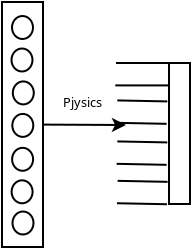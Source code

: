 <?xml version="1.0" encoding="UTF-8"?>
<dia:diagram xmlns:dia="http://www.lysator.liu.se/~alla/dia/">
  <dia:layer name="Background" visible="true" active="true">
    <dia:object type="Standard - Box" version="0" id="O0">
      <dia:attribute name="obj_pos">
        <dia:point val="5.3,2.95"/>
      </dia:attribute>
      <dia:attribute name="obj_bb">
        <dia:rectangle val="5.25,2.9;7.4,15.25"/>
      </dia:attribute>
      <dia:attribute name="elem_corner">
        <dia:point val="5.3,2.95"/>
      </dia:attribute>
      <dia:attribute name="elem_width">
        <dia:real val="2.05"/>
      </dia:attribute>
      <dia:attribute name="elem_height">
        <dia:real val="12.25"/>
      </dia:attribute>
      <dia:attribute name="show_background">
        <dia:boolean val="true"/>
      </dia:attribute>
    </dia:object>
    <dia:object type="Standard - Ellipse" version="0" id="O1">
      <dia:attribute name="obj_pos">
        <dia:point val="5.8,3.65"/>
      </dia:attribute>
      <dia:attribute name="obj_bb">
        <dia:rectangle val="5.75,3.6;6.9,4.85"/>
      </dia:attribute>
      <dia:attribute name="elem_corner">
        <dia:point val="5.8,3.65"/>
      </dia:attribute>
      <dia:attribute name="elem_width">
        <dia:real val="1.05"/>
      </dia:attribute>
      <dia:attribute name="elem_height">
        <dia:real val="1.15"/>
      </dia:attribute>
    </dia:object>
    <dia:object type="Standard - Ellipse" version="0" id="O2">
      <dia:attribute name="obj_pos">
        <dia:point val="5.775,5.275"/>
      </dia:attribute>
      <dia:attribute name="obj_bb">
        <dia:rectangle val="5.725,5.225;6.875,6.475"/>
      </dia:attribute>
      <dia:attribute name="elem_corner">
        <dia:point val="5.775,5.275"/>
      </dia:attribute>
      <dia:attribute name="elem_width">
        <dia:real val="1.05"/>
      </dia:attribute>
      <dia:attribute name="elem_height">
        <dia:real val="1.15"/>
      </dia:attribute>
    </dia:object>
    <dia:object type="Standard - Ellipse" version="0" id="O3">
      <dia:attribute name="obj_pos">
        <dia:point val="5.84,6.92"/>
      </dia:attribute>
      <dia:attribute name="obj_bb">
        <dia:rectangle val="5.79,6.87;6.94,8.12"/>
      </dia:attribute>
      <dia:attribute name="elem_corner">
        <dia:point val="5.84,6.92"/>
      </dia:attribute>
      <dia:attribute name="elem_width">
        <dia:real val="1.05"/>
      </dia:attribute>
      <dia:attribute name="elem_height">
        <dia:real val="1.15"/>
      </dia:attribute>
    </dia:object>
    <dia:object type="Standard - Ellipse" version="0" id="O4">
      <dia:attribute name="obj_pos">
        <dia:point val="5.815,8.545"/>
      </dia:attribute>
      <dia:attribute name="obj_bb">
        <dia:rectangle val="5.765,8.495;6.915,9.745"/>
      </dia:attribute>
      <dia:attribute name="elem_corner">
        <dia:point val="5.815,8.545"/>
      </dia:attribute>
      <dia:attribute name="elem_width">
        <dia:real val="1.05"/>
      </dia:attribute>
      <dia:attribute name="elem_height">
        <dia:real val="1.15"/>
      </dia:attribute>
    </dia:object>
    <dia:object type="Standard - Ellipse" version="0" id="O5">
      <dia:attribute name="obj_pos">
        <dia:point val="5.805,10.24"/>
      </dia:attribute>
      <dia:attribute name="obj_bb">
        <dia:rectangle val="5.755,10.19;6.905,11.44"/>
      </dia:attribute>
      <dia:attribute name="elem_corner">
        <dia:point val="5.805,10.24"/>
      </dia:attribute>
      <dia:attribute name="elem_width">
        <dia:real val="1.05"/>
      </dia:attribute>
      <dia:attribute name="elem_height">
        <dia:real val="1.15"/>
      </dia:attribute>
    </dia:object>
    <dia:object type="Standard - Ellipse" version="0" id="O6">
      <dia:attribute name="obj_pos">
        <dia:point val="5.78,11.865"/>
      </dia:attribute>
      <dia:attribute name="obj_bb">
        <dia:rectangle val="5.73,11.815;6.88,13.065"/>
      </dia:attribute>
      <dia:attribute name="elem_corner">
        <dia:point val="5.78,11.865"/>
      </dia:attribute>
      <dia:attribute name="elem_width">
        <dia:real val="1.05"/>
      </dia:attribute>
      <dia:attribute name="elem_height">
        <dia:real val="1.15"/>
      </dia:attribute>
    </dia:object>
    <dia:object type="Standard - Ellipse" version="0" id="O7">
      <dia:attribute name="obj_pos">
        <dia:point val="5.825,13.425"/>
      </dia:attribute>
      <dia:attribute name="obj_bb">
        <dia:rectangle val="5.775,13.375;6.925,14.625"/>
      </dia:attribute>
      <dia:attribute name="elem_corner">
        <dia:point val="5.825,13.425"/>
      </dia:attribute>
      <dia:attribute name="elem_width">
        <dia:real val="1.05"/>
      </dia:attribute>
      <dia:attribute name="elem_height">
        <dia:real val="1.15"/>
      </dia:attribute>
    </dia:object>
    <dia:object type="Standard - Box" version="0" id="O8">
      <dia:attribute name="obj_pos">
        <dia:point val="13.65,6"/>
      </dia:attribute>
      <dia:attribute name="obj_bb">
        <dia:rectangle val="13.6,5.95;14.75,13.1"/>
      </dia:attribute>
      <dia:attribute name="elem_corner">
        <dia:point val="13.65,6"/>
      </dia:attribute>
      <dia:attribute name="elem_width">
        <dia:real val="1.05"/>
      </dia:attribute>
      <dia:attribute name="elem_height">
        <dia:real val="7.05"/>
      </dia:attribute>
      <dia:attribute name="show_background">
        <dia:boolean val="true"/>
      </dia:attribute>
    </dia:object>
    <dia:object type="Standard - Line" version="0" id="O9">
      <dia:attribute name="obj_pos">
        <dia:point val="13.65,6"/>
      </dia:attribute>
      <dia:attribute name="obj_bb">
        <dia:rectangle val="10.95,5.95;13.7,6.05"/>
      </dia:attribute>
      <dia:attribute name="conn_endpoints">
        <dia:point val="13.65,6"/>
        <dia:point val="11,6"/>
      </dia:attribute>
      <dia:attribute name="numcp">
        <dia:int val="1"/>
      </dia:attribute>
      <dia:connections>
        <dia:connection handle="0" to="O8" connection="0"/>
      </dia:connections>
    </dia:object>
    <dia:object type="Standard - Line" version="0" id="O10">
      <dia:attribute name="obj_pos">
        <dia:point val="13.566,7.921"/>
      </dia:attribute>
      <dia:attribute name="obj_bb">
        <dia:rectangle val="11.015,7.82;13.617,7.972"/>
      </dia:attribute>
      <dia:attribute name="conn_endpoints">
        <dia:point val="13.566,7.921"/>
        <dia:point val="11.066,7.871"/>
      </dia:attribute>
      <dia:attribute name="numcp">
        <dia:int val="1"/>
      </dia:attribute>
    </dia:object>
    <dia:object type="Standard - Line" version="0" id="O11">
      <dia:attribute name="obj_pos">
        <dia:point val="13.582,11.942"/>
      </dia:attribute>
      <dia:attribute name="obj_bb">
        <dia:rectangle val="11.031,11.841;13.633,11.993"/>
      </dia:attribute>
      <dia:attribute name="conn_endpoints">
        <dia:point val="13.582,11.942"/>
        <dia:point val="11.082,11.892"/>
      </dia:attribute>
      <dia:attribute name="numcp">
        <dia:int val="1"/>
      </dia:attribute>
    </dia:object>
    <dia:object type="Standard - Line" version="0" id="O12">
      <dia:attribute name="obj_pos">
        <dia:point val="13.566,9.971"/>
      </dia:attribute>
      <dia:attribute name="obj_bb">
        <dia:rectangle val="11.015,9.87;13.617,10.022"/>
      </dia:attribute>
      <dia:attribute name="conn_endpoints">
        <dia:point val="13.566,9.971"/>
        <dia:point val="11.066,9.921"/>
      </dia:attribute>
      <dia:attribute name="numcp">
        <dia:int val="1"/>
      </dia:attribute>
    </dia:object>
    <dia:object type="Standard - Line" version="0" id="O13">
      <dia:attribute name="obj_pos">
        <dia:point val="13.615,7.12"/>
      </dia:attribute>
      <dia:attribute name="obj_bb">
        <dia:rectangle val="10.915,7.07;13.665,7.17"/>
      </dia:attribute>
      <dia:attribute name="conn_endpoints">
        <dia:point val="13.615,7.12"/>
        <dia:point val="10.965,7.12"/>
      </dia:attribute>
      <dia:attribute name="numcp">
        <dia:int val="1"/>
      </dia:attribute>
    </dia:object>
    <dia:object type="Standard - Line" version="0" id="O14">
      <dia:attribute name="obj_pos">
        <dia:point val="13.531,9.041"/>
      </dia:attribute>
      <dia:attribute name="obj_bb">
        <dia:rectangle val="10.98,8.94;13.582,9.092"/>
      </dia:attribute>
      <dia:attribute name="conn_endpoints">
        <dia:point val="13.531,9.041"/>
        <dia:point val="11.031,8.991"/>
      </dia:attribute>
      <dia:attribute name="numcp">
        <dia:int val="1"/>
      </dia:attribute>
    </dia:object>
    <dia:object type="Standard - Line" version="0" id="O15">
      <dia:attribute name="obj_pos">
        <dia:point val="13.547,13.062"/>
      </dia:attribute>
      <dia:attribute name="obj_bb">
        <dia:rectangle val="10.996,12.961;13.598,13.113"/>
      </dia:attribute>
      <dia:attribute name="conn_endpoints">
        <dia:point val="13.547,13.062"/>
        <dia:point val="11.047,13.012"/>
      </dia:attribute>
      <dia:attribute name="numcp">
        <dia:int val="1"/>
      </dia:attribute>
    </dia:object>
    <dia:object type="Standard - Line" version="0" id="O16">
      <dia:attribute name="obj_pos">
        <dia:point val="13.531,11.091"/>
      </dia:attribute>
      <dia:attribute name="obj_bb">
        <dia:rectangle val="10.98,10.99;13.582,11.142"/>
      </dia:attribute>
      <dia:attribute name="conn_endpoints">
        <dia:point val="13.531,11.091"/>
        <dia:point val="11.031,11.041"/>
      </dia:attribute>
      <dia:attribute name="numcp">
        <dia:int val="1"/>
      </dia:attribute>
    </dia:object>
    <dia:object type="Standard - Line" version="0" id="O17">
      <dia:attribute name="obj_pos">
        <dia:point val="7.4,9.08"/>
      </dia:attribute>
      <dia:attribute name="obj_bb">
        <dia:rectangle val="7.349,8.735;11.612,9.459"/>
      </dia:attribute>
      <dia:attribute name="conn_endpoints">
        <dia:point val="7.4,9.08"/>
        <dia:point val="11.5,9.1"/>
      </dia:attribute>
      <dia:attribute name="numcp">
        <dia:int val="1"/>
      </dia:attribute>
      <dia:attribute name="end_arrow">
        <dia:enum val="22"/>
      </dia:attribute>
      <dia:attribute name="end_arrow_length">
        <dia:real val="0.5"/>
      </dia:attribute>
      <dia:attribute name="end_arrow_width">
        <dia:real val="0.5"/>
      </dia:attribute>
      <dia:connections>
        <dia:connection handle="0" to="O0" connection="8"/>
      </dia:connections>
    </dia:object>
    <dia:object type="Standard - Text" version="1" id="O18">
      <dia:attribute name="obj_pos">
        <dia:point val="8.35,8.2"/>
      </dia:attribute>
      <dia:attribute name="obj_bb">
        <dia:rectangle val="8.35,7.605;10.488,8.352"/>
      </dia:attribute>
      <dia:attribute name="text">
        <dia:composite type="text">
          <dia:attribute name="string">
            <dia:string>#Pjysics#</dia:string>
          </dia:attribute>
          <dia:attribute name="font">
            <dia:font family="sans" style="0" name="Helvetica"/>
          </dia:attribute>
          <dia:attribute name="height">
            <dia:real val="0.8"/>
          </dia:attribute>
          <dia:attribute name="pos">
            <dia:point val="8.35,8.2"/>
          </dia:attribute>
          <dia:attribute name="color">
            <dia:color val="#000000"/>
          </dia:attribute>
          <dia:attribute name="alignment">
            <dia:enum val="0"/>
          </dia:attribute>
        </dia:composite>
      </dia:attribute>
      <dia:attribute name="valign">
        <dia:enum val="3"/>
      </dia:attribute>
    </dia:object>
  </dia:layer>
</dia:diagram>
